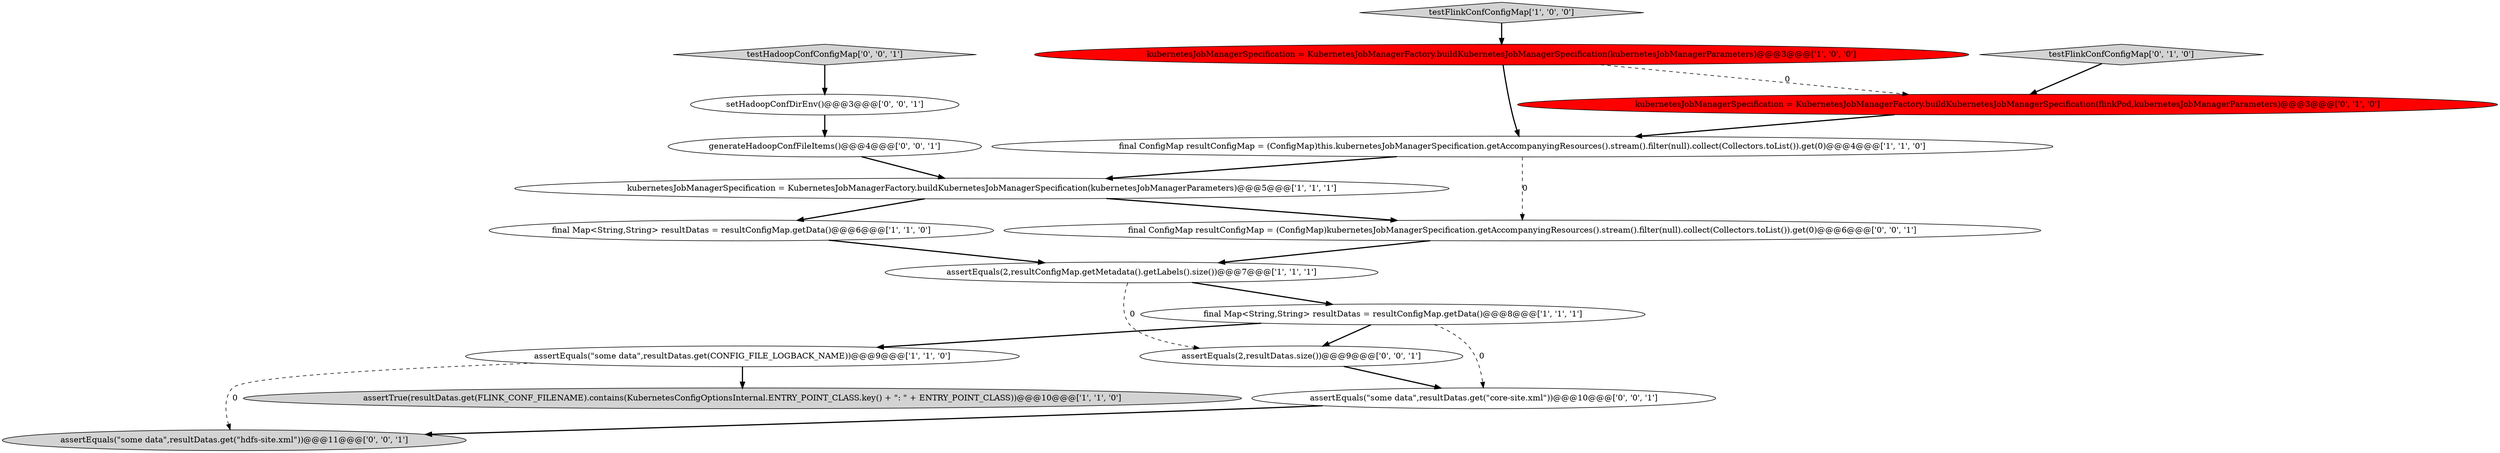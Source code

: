 digraph {
0 [style = filled, label = "kubernetesJobManagerSpecification = KubernetesJobManagerFactory.buildKubernetesJobManagerSpecification(kubernetesJobManagerParameters)@@@5@@@['1', '1', '1']", fillcolor = white, shape = ellipse image = "AAA0AAABBB1BBB"];
9 [style = filled, label = "testFlinkConfConfigMap['0', '1', '0']", fillcolor = lightgray, shape = diamond image = "AAA0AAABBB2BBB"];
10 [style = filled, label = "kubernetesJobManagerSpecification = KubernetesJobManagerFactory.buildKubernetesJobManagerSpecification(flinkPod,kubernetesJobManagerParameters)@@@3@@@['0', '1', '0']", fillcolor = red, shape = ellipse image = "AAA1AAABBB2BBB"];
17 [style = filled, label = "testHadoopConfConfigMap['0', '0', '1']", fillcolor = lightgray, shape = diamond image = "AAA0AAABBB3BBB"];
14 [style = filled, label = "assertEquals(\"some data\",resultDatas.get(\"hdfs-site.xml\"))@@@11@@@['0', '0', '1']", fillcolor = lightgray, shape = ellipse image = "AAA0AAABBB3BBB"];
12 [style = filled, label = "generateHadoopConfFileItems()@@@4@@@['0', '0', '1']", fillcolor = white, shape = ellipse image = "AAA0AAABBB3BBB"];
2 [style = filled, label = "testFlinkConfConfigMap['1', '0', '0']", fillcolor = lightgray, shape = diamond image = "AAA0AAABBB1BBB"];
16 [style = filled, label = "assertEquals(2,resultDatas.size())@@@9@@@['0', '0', '1']", fillcolor = white, shape = ellipse image = "AAA0AAABBB3BBB"];
8 [style = filled, label = "final ConfigMap resultConfigMap = (ConfigMap)this.kubernetesJobManagerSpecification.getAccompanyingResources().stream().filter(null).collect(Collectors.toList()).get(0)@@@4@@@['1', '1', '0']", fillcolor = white, shape = ellipse image = "AAA0AAABBB1BBB"];
5 [style = filled, label = "final Map<String,String> resultDatas = resultConfigMap.getData()@@@6@@@['1', '1', '0']", fillcolor = white, shape = ellipse image = "AAA0AAABBB1BBB"];
6 [style = filled, label = "final Map<String,String> resultDatas = resultConfigMap.getData()@@@8@@@['1', '1', '1']", fillcolor = white, shape = ellipse image = "AAA0AAABBB1BBB"];
11 [style = filled, label = "setHadoopConfDirEnv()@@@3@@@['0', '0', '1']", fillcolor = white, shape = ellipse image = "AAA0AAABBB3BBB"];
3 [style = filled, label = "kubernetesJobManagerSpecification = KubernetesJobManagerFactory.buildKubernetesJobManagerSpecification(kubernetesJobManagerParameters)@@@3@@@['1', '0', '0']", fillcolor = red, shape = ellipse image = "AAA1AAABBB1BBB"];
4 [style = filled, label = "assertEquals(2,resultConfigMap.getMetadata().getLabels().size())@@@7@@@['1', '1', '1']", fillcolor = white, shape = ellipse image = "AAA0AAABBB1BBB"];
13 [style = filled, label = "assertEquals(\"some data\",resultDatas.get(\"core-site.xml\"))@@@10@@@['0', '0', '1']", fillcolor = white, shape = ellipse image = "AAA0AAABBB3BBB"];
15 [style = filled, label = "final ConfigMap resultConfigMap = (ConfigMap)kubernetesJobManagerSpecification.getAccompanyingResources().stream().filter(null).collect(Collectors.toList()).get(0)@@@6@@@['0', '0', '1']", fillcolor = white, shape = ellipse image = "AAA0AAABBB3BBB"];
1 [style = filled, label = "assertTrue(resultDatas.get(FLINK_CONF_FILENAME).contains(KubernetesConfigOptionsInternal.ENTRY_POINT_CLASS.key() + \": \" + ENTRY_POINT_CLASS))@@@10@@@['1', '1', '0']", fillcolor = lightgray, shape = ellipse image = "AAA0AAABBB1BBB"];
7 [style = filled, label = "assertEquals(\"some data\",resultDatas.get(CONFIG_FILE_LOGBACK_NAME))@@@9@@@['1', '1', '0']", fillcolor = white, shape = ellipse image = "AAA0AAABBB1BBB"];
16->13 [style = bold, label=""];
7->1 [style = bold, label=""];
4->16 [style = dashed, label="0"];
4->6 [style = bold, label=""];
7->14 [style = dashed, label="0"];
2->3 [style = bold, label=""];
8->15 [style = dashed, label="0"];
11->12 [style = bold, label=""];
9->10 [style = bold, label=""];
12->0 [style = bold, label=""];
0->15 [style = bold, label=""];
8->0 [style = bold, label=""];
6->13 [style = dashed, label="0"];
10->8 [style = bold, label=""];
6->16 [style = bold, label=""];
3->8 [style = bold, label=""];
5->4 [style = bold, label=""];
15->4 [style = bold, label=""];
3->10 [style = dashed, label="0"];
6->7 [style = bold, label=""];
13->14 [style = bold, label=""];
0->5 [style = bold, label=""];
17->11 [style = bold, label=""];
}
